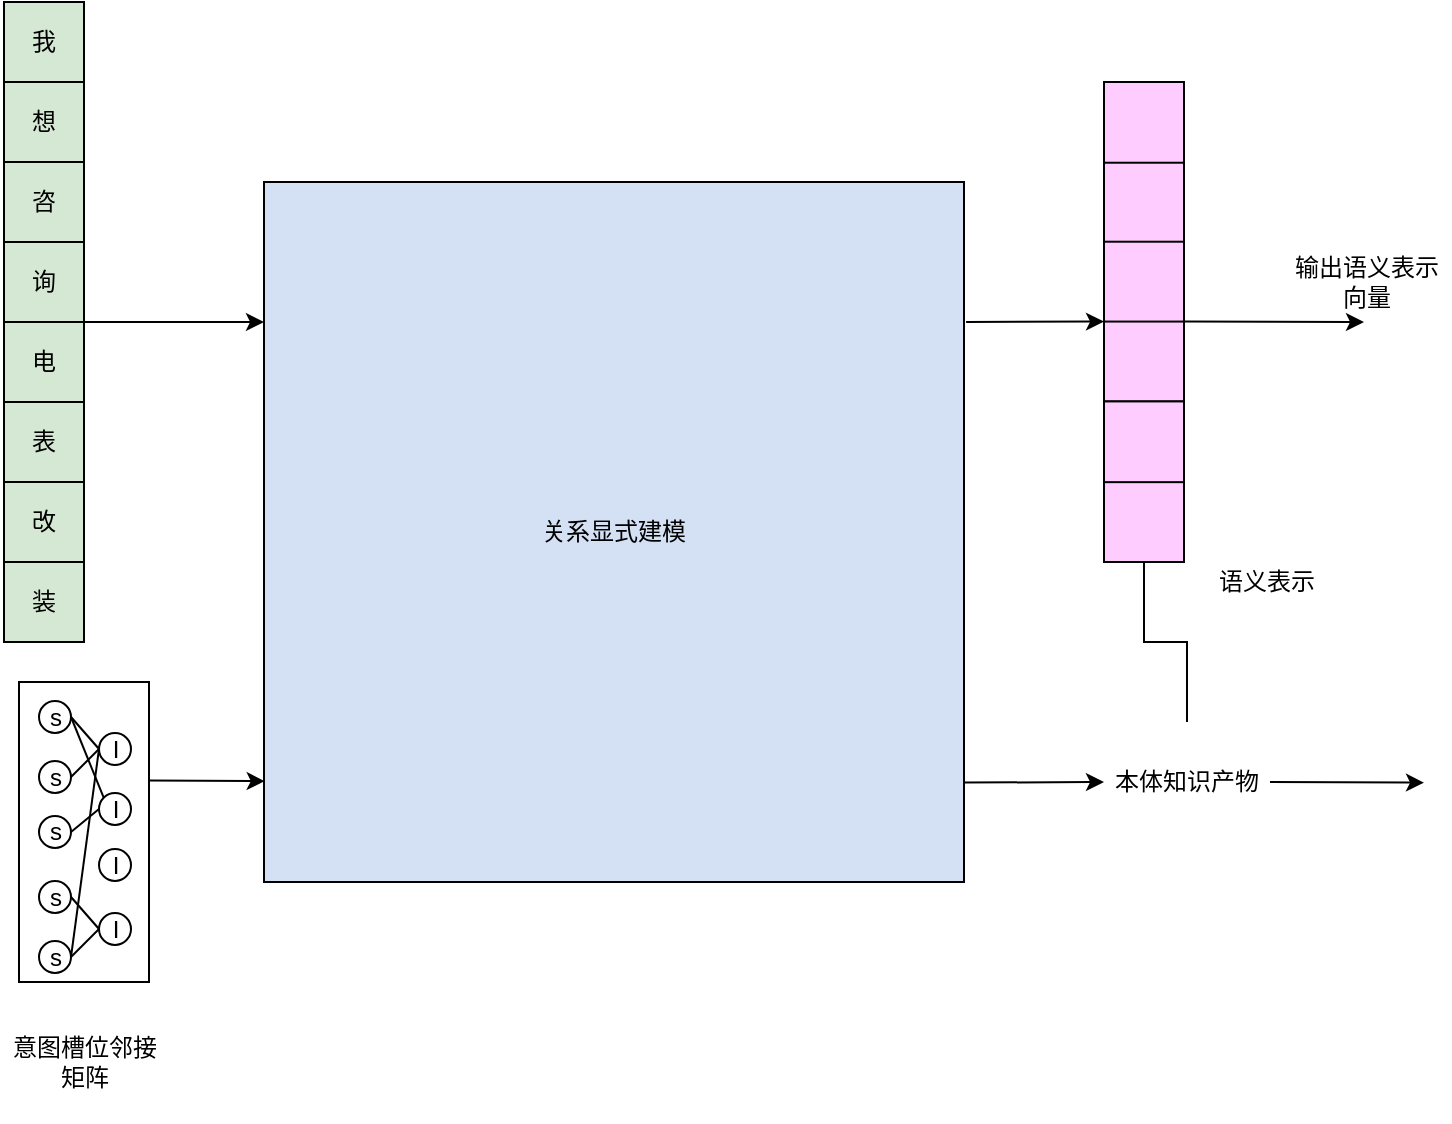 <mxfile version="22.0.8" type="github">
  <diagram name="第 1 页" id="SI76dcoz68Ny8EOUWNF-">
    <mxGraphModel dx="1509" dy="1989" grid="1" gridSize="10" guides="1" tooltips="1" connect="1" arrows="1" fold="1" page="1" pageScale="1" pageWidth="827" pageHeight="1169" math="0" shadow="0">
      <root>
        <mxCell id="0" />
        <mxCell id="1" parent="0" />
        <mxCell id="L7VQobytK84oAfp0c65N-144" value="" style="group;fillColor=#D5E8D4;" vertex="1" connectable="0" parent="1">
          <mxGeometry x="90" y="-710" width="40" height="320" as="geometry" />
        </mxCell>
        <mxCell id="L7VQobytK84oAfp0c65N-113" value="" style="rounded=0;whiteSpace=wrap;html=1;container=0;fillColor=#D5E8D4;" vertex="1" parent="L7VQobytK84oAfp0c65N-144">
          <mxGeometry width="40" height="40.0" as="geometry" />
        </mxCell>
        <mxCell id="L7VQobytK84oAfp0c65N-114" value="想" style="rounded=0;whiteSpace=wrap;html=1;container=0;fillColor=#D5E8D4;" vertex="1" parent="L7VQobytK84oAfp0c65N-144">
          <mxGeometry y="40.0" width="40" height="40.0" as="geometry" />
        </mxCell>
        <mxCell id="L7VQobytK84oAfp0c65N-121" value="我&lt;span style=&quot;white-space: pre;&quot;&gt;&lt;br&gt;&lt;/span&gt;" style="rounded=0;whiteSpace=wrap;html=1;container=0;fillColor=#D5E8D4;" vertex="1" parent="L7VQobytK84oAfp0c65N-144">
          <mxGeometry width="40" height="40.0" as="geometry" />
        </mxCell>
        <mxCell id="L7VQobytK84oAfp0c65N-122" value="咨" style="rounded=0;whiteSpace=wrap;html=1;container=0;fillColor=#D5E8D4;" vertex="1" parent="L7VQobytK84oAfp0c65N-144">
          <mxGeometry y="80.0" width="40" height="40.0" as="geometry" />
        </mxCell>
        <mxCell id="L7VQobytK84oAfp0c65N-123" value="询" style="rounded=0;whiteSpace=wrap;html=1;container=0;fillColor=#D5E8D4;" vertex="1" parent="L7VQobytK84oAfp0c65N-144">
          <mxGeometry y="120.0" width="40" height="40.0" as="geometry" />
        </mxCell>
        <mxCell id="L7VQobytK84oAfp0c65N-124" value="" style="rounded=0;whiteSpace=wrap;html=1;container=0;fillColor=#D5E8D4;" vertex="1" parent="L7VQobytK84oAfp0c65N-144">
          <mxGeometry y="160.001" width="40" height="40.0" as="geometry" />
        </mxCell>
        <mxCell id="L7VQobytK84oAfp0c65N-125" value="表" style="rounded=0;whiteSpace=wrap;html=1;container=0;fillColor=#D5E8D4;" vertex="1" parent="L7VQobytK84oAfp0c65N-144">
          <mxGeometry y="200.001" width="40" height="40.0" as="geometry" />
        </mxCell>
        <mxCell id="L7VQobytK84oAfp0c65N-126" value="电" style="rounded=0;whiteSpace=wrap;html=1;container=0;fillColor=#D5E8D4;" vertex="1" parent="L7VQobytK84oAfp0c65N-144">
          <mxGeometry y="160.001" width="40" height="40.0" as="geometry" />
        </mxCell>
        <mxCell id="L7VQobytK84oAfp0c65N-127" value="改" style="rounded=0;whiteSpace=wrap;html=1;container=0;fillColor=#D5E8D4;" vertex="1" parent="L7VQobytK84oAfp0c65N-144">
          <mxGeometry y="240.001" width="40" height="40.0" as="geometry" />
        </mxCell>
        <mxCell id="L7VQobytK84oAfp0c65N-128" value="装" style="rounded=0;whiteSpace=wrap;html=1;container=0;fillColor=#D5E8D4;" vertex="1" parent="L7VQobytK84oAfp0c65N-144">
          <mxGeometry y="280.0" width="40" height="40.0" as="geometry" />
        </mxCell>
        <mxCell id="L7VQobytK84oAfp0c65N-146" value="" style="group;fillColor=#FFCCFF;" vertex="1" connectable="0" parent="1">
          <mxGeometry x="640" y="-670" width="40" height="240" as="geometry" />
        </mxCell>
        <mxCell id="L7VQobytK84oAfp0c65N-132" value="" style="rounded=0;whiteSpace=wrap;html=1;container=0;fillColor=#FFCCFF;" vertex="1" parent="L7VQobytK84oAfp0c65N-146">
          <mxGeometry width="40" height="40.358" as="geometry" />
        </mxCell>
        <mxCell id="L7VQobytK84oAfp0c65N-133" value="" style="rounded=0;whiteSpace=wrap;html=1;container=0;fillColor=#FFCCFF;" vertex="1" parent="L7VQobytK84oAfp0c65N-146">
          <mxGeometry y="39.928" width="40" height="40.358" as="geometry" />
        </mxCell>
        <mxCell id="L7VQobytK84oAfp0c65N-134" value="&lt;span style=&quot;white-space: pre;&quot;&gt;&lt;br&gt;&lt;/span&gt;" style="rounded=0;whiteSpace=wrap;html=1;container=0;fillColor=#FFCCFF;" vertex="1" parent="L7VQobytK84oAfp0c65N-146">
          <mxGeometry width="40" height="40.358" as="geometry" />
        </mxCell>
        <mxCell id="L7VQobytK84oAfp0c65N-135" value="" style="rounded=0;whiteSpace=wrap;html=1;container=0;fillColor=#FFCCFF;" vertex="1" parent="L7VQobytK84oAfp0c65N-146">
          <mxGeometry y="79.857" width="40" height="40.358" as="geometry" />
        </mxCell>
        <mxCell id="L7VQobytK84oAfp0c65N-150" style="edgeStyle=none;rounded=0;orthogonalLoop=1;jettySize=auto;html=1;exitX=1;exitY=0;exitDx=0;exitDy=0;" edge="1" parent="L7VQobytK84oAfp0c65N-146" source="L7VQobytK84oAfp0c65N-136">
          <mxGeometry relative="1" as="geometry">
            <mxPoint x="130" y="120" as="targetPoint" />
          </mxGeometry>
        </mxCell>
        <mxCell id="L7VQobytK84oAfp0c65N-136" value="" style="rounded=0;whiteSpace=wrap;html=1;container=0;fillColor=#FFCCFF;" vertex="1" parent="L7VQobytK84oAfp0c65N-146">
          <mxGeometry y="119.785" width="40" height="40.358" as="geometry" />
        </mxCell>
        <mxCell id="L7VQobytK84oAfp0c65N-137" value="" style="rounded=0;whiteSpace=wrap;html=1;container=0;fillColor=#FFCCFF;" vertex="1" parent="L7VQobytK84oAfp0c65N-146">
          <mxGeometry y="159.714" width="40" height="40.358" as="geometry" />
        </mxCell>
        <mxCell id="L7VQobytK84oAfp0c65N-138" value="" style="rounded=0;whiteSpace=wrap;html=1;container=0;fillColor=#FFCCFF;" vertex="1" parent="L7VQobytK84oAfp0c65N-146">
          <mxGeometry y="199.642" width="40" height="40.358" as="geometry" />
        </mxCell>
        <mxCell id="L7VQobytK84oAfp0c65N-139" value="" style="rounded=0;whiteSpace=wrap;html=1;container=0;fillColor=#FFCCFF;" vertex="1" parent="L7VQobytK84oAfp0c65N-146">
          <mxGeometry y="159.714" width="40" height="40.358" as="geometry" />
        </mxCell>
        <mxCell id="L7VQobytK84oAfp0c65N-155" style="edgeStyle=none;rounded=0;orthogonalLoop=1;jettySize=auto;html=1;exitX=1;exitY=0.858;exitDx=0;exitDy=0;entryX=0;entryY=0.5;entryDx=0;entryDy=0;exitPerimeter=0;" edge="1" parent="1" source="L7VQobytK84oAfp0c65N-147" target="L7VQobytK84oAfp0c65N-153">
          <mxGeometry relative="1" as="geometry">
            <mxPoint x="650" y="-357.167" as="targetPoint" />
          </mxGeometry>
        </mxCell>
        <mxCell id="L7VQobytK84oAfp0c65N-147" value="关系显式建模" style="whiteSpace=wrap;html=1;aspect=fixed;fillColor=#D4E1F5;rounded=0;" vertex="1" parent="1">
          <mxGeometry x="220" y="-620" width="350" height="350" as="geometry" />
        </mxCell>
        <mxCell id="L7VQobytK84oAfp0c65N-148" style="edgeStyle=none;rounded=0;orthogonalLoop=1;jettySize=auto;html=1;exitX=1;exitY=1;exitDx=0;exitDy=0;entryX=0;entryY=0.2;entryDx=0;entryDy=0;entryPerimeter=0;" edge="1" parent="1" source="L7VQobytK84oAfp0c65N-123" target="L7VQobytK84oAfp0c65N-147">
          <mxGeometry relative="1" as="geometry" />
        </mxCell>
        <mxCell id="L7VQobytK84oAfp0c65N-149" style="edgeStyle=none;rounded=0;orthogonalLoop=1;jettySize=auto;html=1;entryX=0;entryY=0;entryDx=0;entryDy=0;exitX=1.003;exitY=0.2;exitDx=0;exitDy=0;exitPerimeter=0;" edge="1" parent="1" source="L7VQobytK84oAfp0c65N-147" target="L7VQobytK84oAfp0c65N-136">
          <mxGeometry relative="1" as="geometry">
            <mxPoint x="610" y="-590" as="sourcePoint" />
          </mxGeometry>
        </mxCell>
        <mxCell id="L7VQobytK84oAfp0c65N-151" value="输出语义表示向量" style="rounded=0;whiteSpace=wrap;html=1;strokeColor=none;fillColor=none;" vertex="1" parent="1">
          <mxGeometry x="730" y="-600" width="83" height="60" as="geometry" />
        </mxCell>
        <mxCell id="L7VQobytK84oAfp0c65N-152" value="语义表示" style="rounded=0;whiteSpace=wrap;html=1;strokeColor=none;fillColor=none;" vertex="1" parent="1">
          <mxGeometry x="680" y="-450" width="83" height="60" as="geometry" />
        </mxCell>
        <mxCell id="L7VQobytK84oAfp0c65N-157" style="edgeStyle=none;rounded=0;orthogonalLoop=1;jettySize=auto;html=1;exitX=1;exitY=0.5;exitDx=0;exitDy=0;" edge="1" parent="1" source="L7VQobytK84oAfp0c65N-153">
          <mxGeometry relative="1" as="geometry">
            <mxPoint x="800" y="-319.667" as="targetPoint" />
          </mxGeometry>
        </mxCell>
        <mxCell id="L7VQobytK84oAfp0c65N-153" value="本体知识产物" style="rounded=0;whiteSpace=wrap;html=1;strokeColor=none;fillColor=none;" vertex="1" parent="1">
          <mxGeometry x="640" y="-350" width="83" height="60" as="geometry" />
        </mxCell>
        <mxCell id="L7VQobytK84oAfp0c65N-154" value="意图槽位邻接矩阵" style="rounded=0;whiteSpace=wrap;html=1;strokeColor=none;fillColor=none;" vertex="1" parent="1">
          <mxGeometry x="88.5" y="-210" width="83" height="60" as="geometry" />
        </mxCell>
        <mxCell id="L7VQobytK84oAfp0c65N-156" style="edgeStyle=orthogonalEdgeStyle;rounded=0;orthogonalLoop=1;jettySize=auto;html=1;exitX=0.5;exitY=1;exitDx=0;exitDy=0;entryX=0.5;entryY=0;entryDx=0;entryDy=0;endArrow=none;endFill=0;" edge="1" parent="1" source="L7VQobytK84oAfp0c65N-138" target="L7VQobytK84oAfp0c65N-153">
          <mxGeometry relative="1" as="geometry" />
        </mxCell>
        <mxCell id="L7VQobytK84oAfp0c65N-183" value="" style="group" vertex="1" connectable="0" parent="1">
          <mxGeometry x="97.5" y="-370" width="65" height="150" as="geometry" />
        </mxCell>
        <mxCell id="L7VQobytK84oAfp0c65N-158" value="" style="rounded=0;whiteSpace=wrap;html=1;fillColor=none;" vertex="1" parent="L7VQobytK84oAfp0c65N-183">
          <mxGeometry width="65" height="150" as="geometry" />
        </mxCell>
        <mxCell id="L7VQobytK84oAfp0c65N-159" value="s" style="ellipse;whiteSpace=wrap;html=1;aspect=fixed;" vertex="1" parent="L7VQobytK84oAfp0c65N-183">
          <mxGeometry x="10" y="9.5" width="16" height="16" as="geometry" />
        </mxCell>
        <mxCell id="L7VQobytK84oAfp0c65N-167" value="s" style="ellipse;whiteSpace=wrap;html=1;aspect=fixed;" vertex="1" parent="L7VQobytK84oAfp0c65N-183">
          <mxGeometry x="10" y="67" width="16" height="16" as="geometry" />
        </mxCell>
        <mxCell id="L7VQobytK84oAfp0c65N-168" value="s" style="ellipse;whiteSpace=wrap;html=1;aspect=fixed;" vertex="1" parent="L7VQobytK84oAfp0c65N-183">
          <mxGeometry x="10" y="129.5" width="16" height="16" as="geometry" />
        </mxCell>
        <mxCell id="L7VQobytK84oAfp0c65N-169" value="s" style="ellipse;whiteSpace=wrap;html=1;aspect=fixed;" vertex="1" parent="L7VQobytK84oAfp0c65N-183">
          <mxGeometry x="10" y="99.5" width="16" height="16" as="geometry" />
        </mxCell>
        <mxCell id="L7VQobytK84oAfp0c65N-171" value="s" style="ellipse;whiteSpace=wrap;html=1;aspect=fixed;" vertex="1" parent="L7VQobytK84oAfp0c65N-183">
          <mxGeometry x="10" y="39.5" width="16" height="16" as="geometry" />
        </mxCell>
        <object label="I" id="L7VQobytK84oAfp0c65N-172">
          <mxCell style="ellipse;whiteSpace=wrap;html=1;aspect=fixed;" vertex="1" parent="L7VQobytK84oAfp0c65N-183">
            <mxGeometry x="40" y="25.5" width="16" height="16" as="geometry" />
          </mxCell>
        </object>
        <mxCell id="L7VQobytK84oAfp0c65N-176" style="edgeStyle=none;rounded=0;orthogonalLoop=1;jettySize=auto;html=1;exitX=1;exitY=0.5;exitDx=0;exitDy=0;entryX=0;entryY=0.5;entryDx=0;entryDy=0;endArrow=none;endFill=0;" edge="1" parent="L7VQobytK84oAfp0c65N-183" source="L7VQobytK84oAfp0c65N-159" target="L7VQobytK84oAfp0c65N-172">
          <mxGeometry relative="1" as="geometry" />
        </mxCell>
        <mxCell id="L7VQobytK84oAfp0c65N-182" style="edgeStyle=none;rounded=0;orthogonalLoop=1;jettySize=auto;html=1;exitX=1;exitY=0.5;exitDx=0;exitDy=0;entryX=0;entryY=0.5;entryDx=0;entryDy=0;endArrow=none;endFill=0;" edge="1" parent="L7VQobytK84oAfp0c65N-183" source="L7VQobytK84oAfp0c65N-168" target="L7VQobytK84oAfp0c65N-172">
          <mxGeometry relative="1" as="geometry" />
        </mxCell>
        <mxCell id="L7VQobytK84oAfp0c65N-178" style="edgeStyle=none;rounded=0;orthogonalLoop=1;jettySize=auto;html=1;exitX=1;exitY=0.5;exitDx=0;exitDy=0;entryX=0;entryY=0.5;entryDx=0;entryDy=0;endArrow=none;endFill=0;" edge="1" parent="L7VQobytK84oAfp0c65N-183" source="L7VQobytK84oAfp0c65N-171" target="L7VQobytK84oAfp0c65N-172">
          <mxGeometry relative="1" as="geometry" />
        </mxCell>
        <mxCell id="L7VQobytK84oAfp0c65N-173" value="I" style="ellipse;whiteSpace=wrap;html=1;aspect=fixed;" vertex="1" parent="L7VQobytK84oAfp0c65N-183">
          <mxGeometry x="40" y="55.5" width="16" height="16" as="geometry" />
        </mxCell>
        <mxCell id="L7VQobytK84oAfp0c65N-177" style="edgeStyle=none;rounded=0;orthogonalLoop=1;jettySize=auto;html=1;exitX=1;exitY=0.5;exitDx=0;exitDy=0;entryX=0;entryY=0;entryDx=0;entryDy=0;endArrow=none;endFill=0;" edge="1" parent="L7VQobytK84oAfp0c65N-183" source="L7VQobytK84oAfp0c65N-159" target="L7VQobytK84oAfp0c65N-173">
          <mxGeometry relative="1" as="geometry" />
        </mxCell>
        <mxCell id="L7VQobytK84oAfp0c65N-179" style="edgeStyle=none;rounded=0;orthogonalLoop=1;jettySize=auto;html=1;exitX=1;exitY=0.5;exitDx=0;exitDy=0;entryX=0;entryY=0.5;entryDx=0;entryDy=0;endArrow=none;endFill=0;" edge="1" parent="L7VQobytK84oAfp0c65N-183" source="L7VQobytK84oAfp0c65N-167" target="L7VQobytK84oAfp0c65N-173">
          <mxGeometry relative="1" as="geometry" />
        </mxCell>
        <mxCell id="L7VQobytK84oAfp0c65N-174" value="I" style="ellipse;whiteSpace=wrap;html=1;aspect=fixed;" vertex="1" parent="L7VQobytK84oAfp0c65N-183">
          <mxGeometry x="40" y="83.5" width="16" height="16" as="geometry" />
        </mxCell>
        <mxCell id="L7VQobytK84oAfp0c65N-175" value="I" style="ellipse;whiteSpace=wrap;html=1;aspect=fixed;" vertex="1" parent="L7VQobytK84oAfp0c65N-183">
          <mxGeometry x="40" y="115.5" width="16" height="16" as="geometry" />
        </mxCell>
        <mxCell id="L7VQobytK84oAfp0c65N-181" style="edgeStyle=none;rounded=0;orthogonalLoop=1;jettySize=auto;html=1;exitX=1;exitY=0.5;exitDx=0;exitDy=0;entryX=0;entryY=0.5;entryDx=0;entryDy=0;endArrow=none;endFill=0;" edge="1" parent="L7VQobytK84oAfp0c65N-183" source="L7VQobytK84oAfp0c65N-168" target="L7VQobytK84oAfp0c65N-175">
          <mxGeometry relative="1" as="geometry" />
        </mxCell>
        <mxCell id="L7VQobytK84oAfp0c65N-180" style="edgeStyle=none;rounded=0;orthogonalLoop=1;jettySize=auto;html=1;exitX=1;exitY=0.5;exitDx=0;exitDy=0;entryX=0;entryY=0.5;entryDx=0;entryDy=0;endArrow=none;endFill=0;" edge="1" parent="L7VQobytK84oAfp0c65N-183" source="L7VQobytK84oAfp0c65N-169" target="L7VQobytK84oAfp0c65N-175">
          <mxGeometry relative="1" as="geometry" />
        </mxCell>
        <mxCell id="L7VQobytK84oAfp0c65N-184" style="edgeStyle=none;rounded=0;orthogonalLoop=1;jettySize=auto;html=1;exitX=1;exitY=0.328;exitDx=0;exitDy=0;exitPerimeter=0;entryX=0.001;entryY=0.856;entryDx=0;entryDy=0;entryPerimeter=0;" edge="1" parent="1" source="L7VQobytK84oAfp0c65N-158" target="L7VQobytK84oAfp0c65N-147">
          <mxGeometry relative="1" as="geometry">
            <mxPoint x="200" y="-320" as="targetPoint" />
          </mxGeometry>
        </mxCell>
      </root>
    </mxGraphModel>
  </diagram>
</mxfile>
